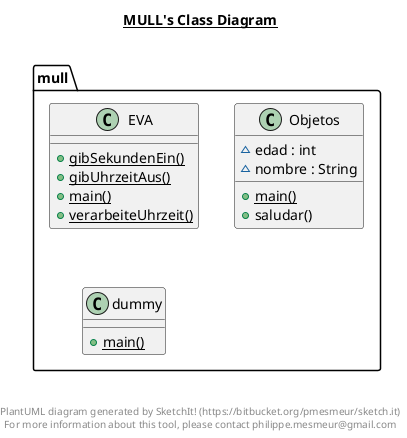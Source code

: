 @startuml

title __MULL's Class Diagram__\n

  namespace mull {
    class mull.EVA {
        {static} + gibSekundenEin()
        {static} + gibUhrzeitAus()
        {static} + main()
        {static} + verarbeiteUhrzeit()
    }
  }
  

  namespace mull {
    class mull.Objetos {
        ~ edad : int
        ~ nombre : String
        {static} + main()
        + saludar()
    }
  }
  

  namespace mull {
    class mull.dummy {
        {static} + main()
    }
  }
  



right footer


PlantUML diagram generated by SketchIt! (https://bitbucket.org/pmesmeur/sketch.it)
For more information about this tool, please contact philippe.mesmeur@gmail.com
endfooter

@enduml
